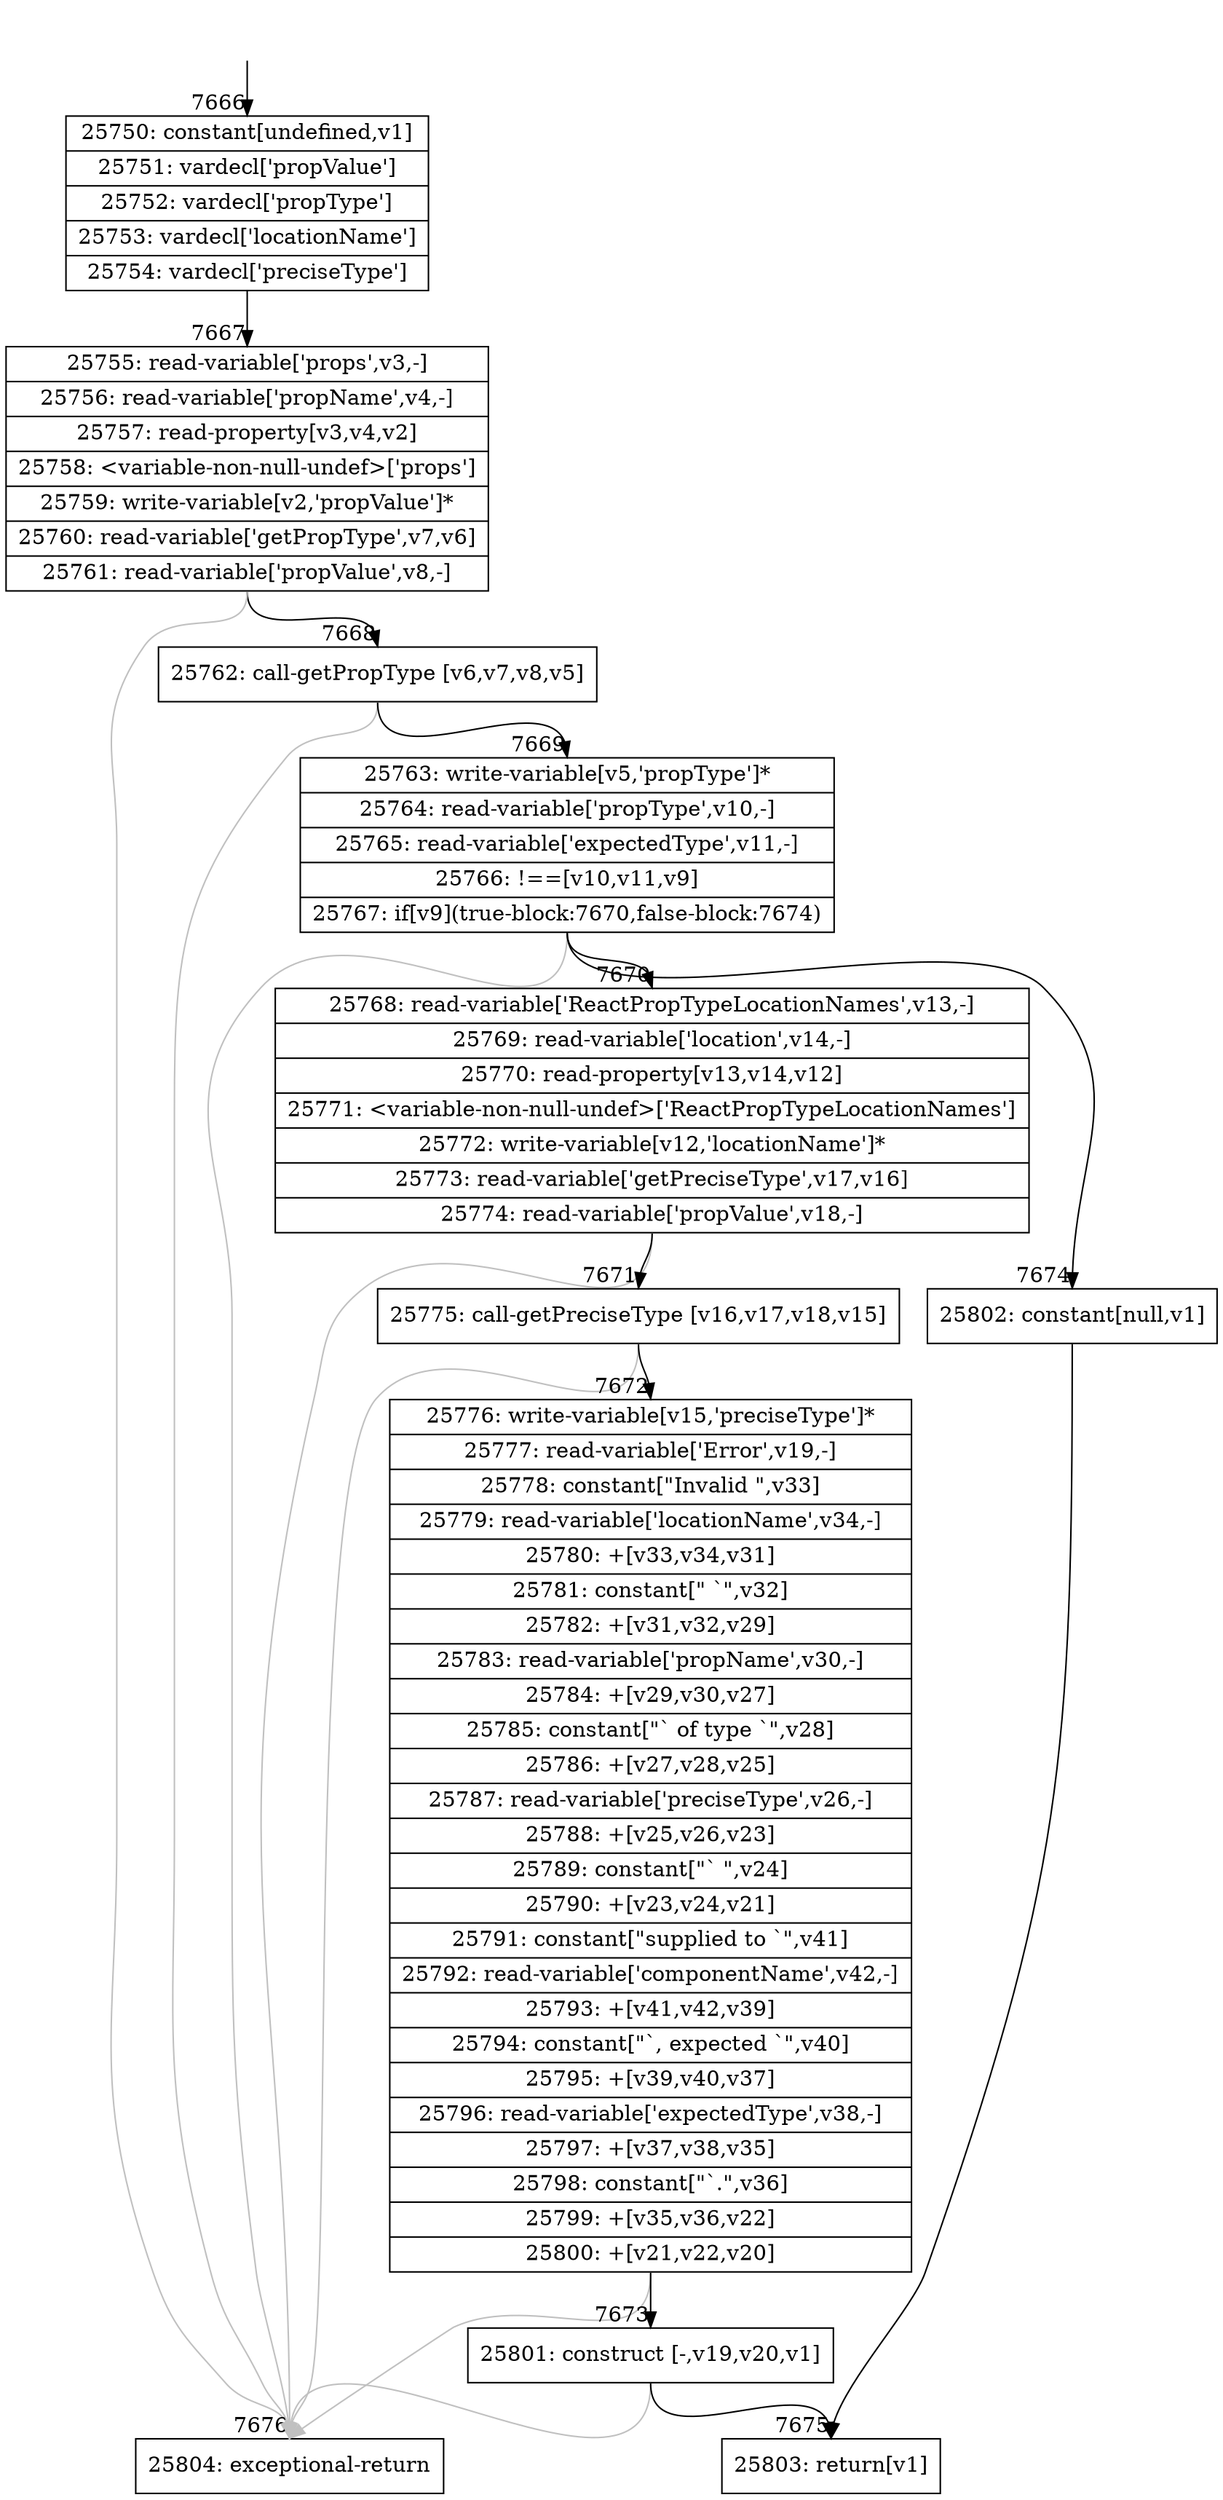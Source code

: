 digraph {
rankdir="TD"
BB_entry542[shape=none,label=""];
BB_entry542 -> BB7666 [tailport=s, headport=n, headlabel="    7666"]
BB7666 [shape=record label="{25750: constant[undefined,v1]|25751: vardecl['propValue']|25752: vardecl['propType']|25753: vardecl['locationName']|25754: vardecl['preciseType']}" ] 
BB7666 -> BB7667 [tailport=s, headport=n, headlabel="      7667"]
BB7667 [shape=record label="{25755: read-variable['props',v3,-]|25756: read-variable['propName',v4,-]|25757: read-property[v3,v4,v2]|25758: \<variable-non-null-undef\>['props']|25759: write-variable[v2,'propValue']*|25760: read-variable['getPropType',v7,v6]|25761: read-variable['propValue',v8,-]}" ] 
BB7667 -> BB7668 [tailport=s, headport=n, headlabel="      7668"]
BB7667 -> BB7676 [tailport=s, headport=n, color=gray, headlabel="      7676"]
BB7668 [shape=record label="{25762: call-getPropType [v6,v7,v8,v5]}" ] 
BB7668 -> BB7669 [tailport=s, headport=n, headlabel="      7669"]
BB7668 -> BB7676 [tailport=s, headport=n, color=gray]
BB7669 [shape=record label="{25763: write-variable[v5,'propType']*|25764: read-variable['propType',v10,-]|25765: read-variable['expectedType',v11,-]|25766: !==[v10,v11,v9]|25767: if[v9](true-block:7670,false-block:7674)}" ] 
BB7669 -> BB7670 [tailport=s, headport=n, headlabel="      7670"]
BB7669 -> BB7674 [tailport=s, headport=n, headlabel="      7674"]
BB7669 -> BB7676 [tailport=s, headport=n, color=gray]
BB7670 [shape=record label="{25768: read-variable['ReactPropTypeLocationNames',v13,-]|25769: read-variable['location',v14,-]|25770: read-property[v13,v14,v12]|25771: \<variable-non-null-undef\>['ReactPropTypeLocationNames']|25772: write-variable[v12,'locationName']*|25773: read-variable['getPreciseType',v17,v16]|25774: read-variable['propValue',v18,-]}" ] 
BB7670 -> BB7671 [tailport=s, headport=n, headlabel="      7671"]
BB7670 -> BB7676 [tailport=s, headport=n, color=gray]
BB7671 [shape=record label="{25775: call-getPreciseType [v16,v17,v18,v15]}" ] 
BB7671 -> BB7672 [tailport=s, headport=n, headlabel="      7672"]
BB7671 -> BB7676 [tailport=s, headport=n, color=gray]
BB7672 [shape=record label="{25776: write-variable[v15,'preciseType']*|25777: read-variable['Error',v19,-]|25778: constant[\"Invalid \",v33]|25779: read-variable['locationName',v34,-]|25780: +[v33,v34,v31]|25781: constant[\" `\",v32]|25782: +[v31,v32,v29]|25783: read-variable['propName',v30,-]|25784: +[v29,v30,v27]|25785: constant[\"` of type `\",v28]|25786: +[v27,v28,v25]|25787: read-variable['preciseType',v26,-]|25788: +[v25,v26,v23]|25789: constant[\"` \",v24]|25790: +[v23,v24,v21]|25791: constant[\"supplied to `\",v41]|25792: read-variable['componentName',v42,-]|25793: +[v41,v42,v39]|25794: constant[\"`, expected `\",v40]|25795: +[v39,v40,v37]|25796: read-variable['expectedType',v38,-]|25797: +[v37,v38,v35]|25798: constant[\"`.\",v36]|25799: +[v35,v36,v22]|25800: +[v21,v22,v20]}" ] 
BB7672 -> BB7673 [tailport=s, headport=n, headlabel="      7673"]
BB7672 -> BB7676 [tailport=s, headport=n, color=gray]
BB7673 [shape=record label="{25801: construct [-,v19,v20,v1]}" ] 
BB7673 -> BB7675 [tailport=s, headport=n, headlabel="      7675"]
BB7673 -> BB7676 [tailport=s, headport=n, color=gray]
BB7674 [shape=record label="{25802: constant[null,v1]}" ] 
BB7674 -> BB7675 [tailport=s, headport=n]
BB7675 [shape=record label="{25803: return[v1]}" ] 
BB7676 [shape=record label="{25804: exceptional-return}" ] 
//#$~ 13639
}
